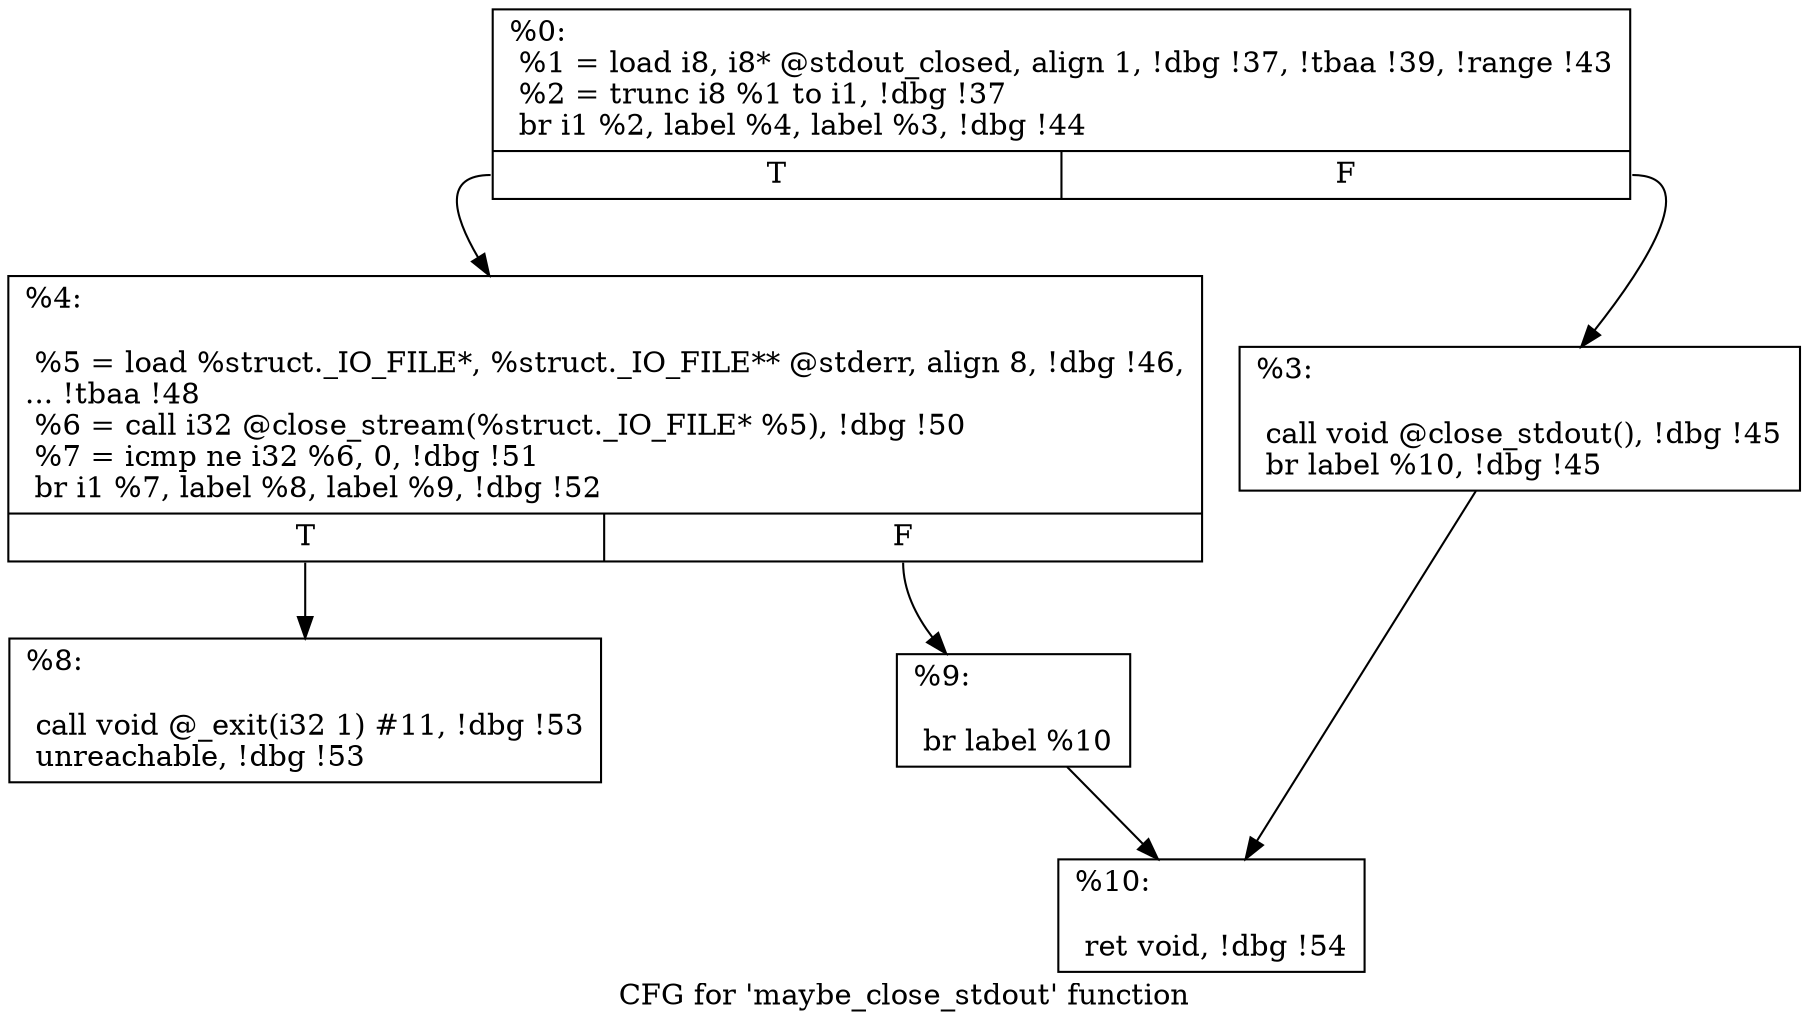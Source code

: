 digraph "CFG for 'maybe_close_stdout' function" {
	label="CFG for 'maybe_close_stdout' function";

	Node0x16723d0 [shape=record,label="{%0:\l  %1 = load i8, i8* @stdout_closed, align 1, !dbg !37, !tbaa !39, !range !43\l  %2 = trunc i8 %1 to i1, !dbg !37\l  br i1 %2, label %4, label %3, !dbg !44\l|{<s0>T|<s1>F}}"];
	Node0x16723d0:s0 -> Node0x164d3b0;
	Node0x16723d0:s1 -> Node0x164d360;
	Node0x164d360 [shape=record,label="{%3:\l\l  call void @close_stdout(), !dbg !45\l  br label %10, !dbg !45\l}"];
	Node0x164d360 -> Node0x164d4a0;
	Node0x164d3b0 [shape=record,label="{%4:\l\l  %5 = load %struct._IO_FILE*, %struct._IO_FILE** @stderr, align 8, !dbg !46,\l... !tbaa !48\l  %6 = call i32 @close_stream(%struct._IO_FILE* %5), !dbg !50\l  %7 = icmp ne i32 %6, 0, !dbg !51\l  br i1 %7, label %8, label %9, !dbg !52\l|{<s0>T|<s1>F}}"];
	Node0x164d3b0:s0 -> Node0x164d400;
	Node0x164d3b0:s1 -> Node0x164d450;
	Node0x164d400 [shape=record,label="{%8:\l\l  call void @_exit(i32 1) #11, !dbg !53\l  unreachable, !dbg !53\l}"];
	Node0x164d450 [shape=record,label="{%9:\l\l  br label %10\l}"];
	Node0x164d450 -> Node0x164d4a0;
	Node0x164d4a0 [shape=record,label="{%10:\l\l  ret void, !dbg !54\l}"];
}
